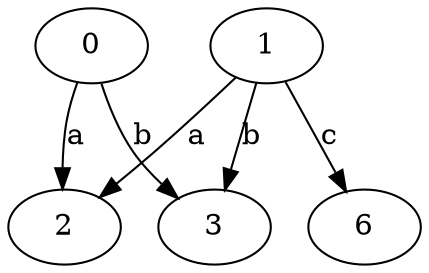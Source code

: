 strict digraph  {
0;
1;
2;
3;
6;
0 -> 2  [label=a];
0 -> 3  [label=b];
1 -> 2  [label=a];
1 -> 3  [label=b];
1 -> 6  [label=c];
}
